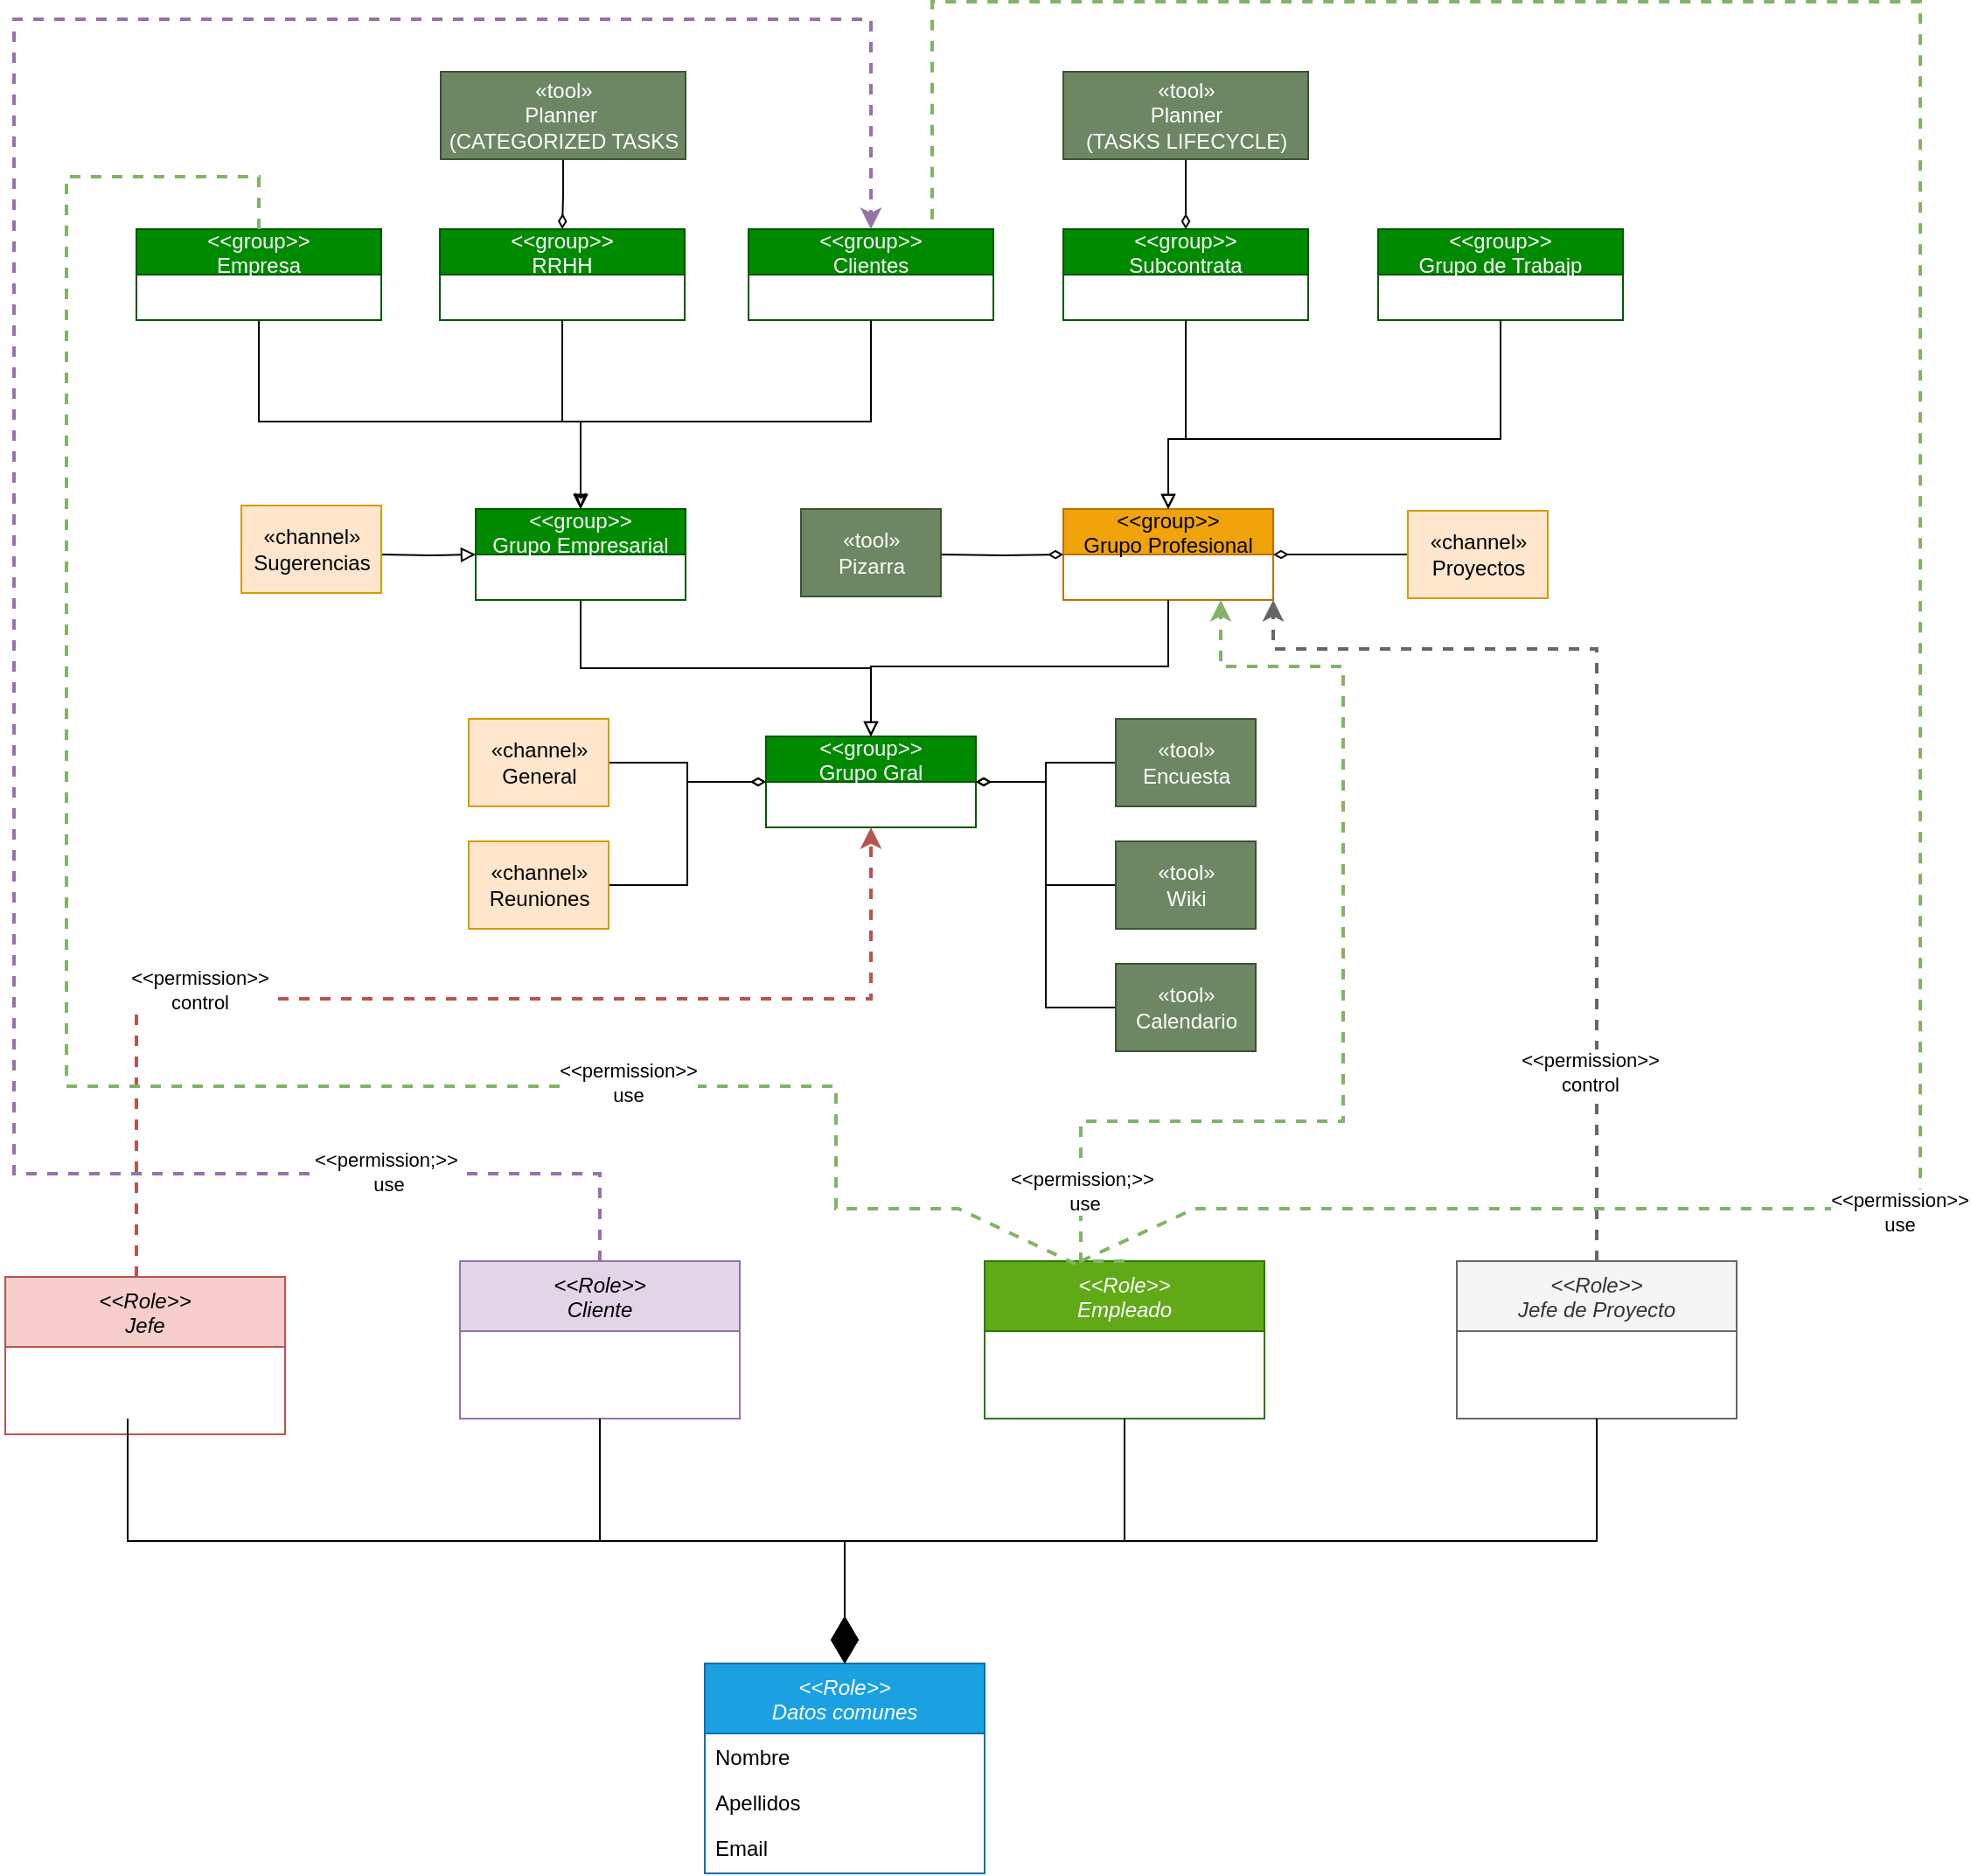 <mxfile version="16.1.2" type="device" pages="2"><diagram id="GxfPkGOHTLp28UfHwVgY" name="Page-1"><mxGraphModel dx="1240" dy="1959" grid="1" gridSize="10" guides="1" tooltips="1" connect="1" arrows="1" fold="1" page="1" pageScale="1" pageWidth="827" pageHeight="1169" math="0" shadow="0"><root><mxCell id="0"/><mxCell id="1" parent="0"/><mxCell id="g1RFFWvCyGkilMAGjrpK-51" style="edgeStyle=orthogonalEdgeStyle;rounded=0;orthogonalLoop=1;jettySize=auto;html=1;exitX=0.5;exitY=1;exitDx=0;exitDy=0;entryX=0.5;entryY=0;entryDx=0;entryDy=0;endArrow=block;endFill=0;" parent="1" source="g1RFFWvCyGkilMAGjrpK-1" target="g1RFFWvCyGkilMAGjrpK-13" edge="1"><mxGeometry relative="1" as="geometry"><Array as="points"><mxPoint x="170" y="180"/><mxPoint x="354" y="180"/></Array></mxGeometry></mxCell><mxCell id="g1RFFWvCyGkilMAGjrpK-1" value="&lt;&lt;group&gt;&gt;&#10;Empresa" style="swimlane;fontStyle=0;childLayout=stackLayout;horizontal=1;startSize=26;fillColor=#008a00;horizontalStack=0;resizeParent=1;resizeParentMax=0;resizeLast=0;collapsible=1;marginBottom=0;fontColor=#ffffff;strokeColor=#005700;" parent="1" vertex="1"><mxGeometry x="100" y="70" width="140" height="52" as="geometry"/></mxCell><mxCell id="g1RFFWvCyGkilMAGjrpK-60" style="edgeStyle=orthogonalEdgeStyle;rounded=0;orthogonalLoop=1;jettySize=auto;html=1;exitX=0.5;exitY=1;exitDx=0;exitDy=0;entryX=0.5;entryY=0;entryDx=0;entryDy=0;endArrow=block;endFill=0;" parent="1" source="g1RFFWvCyGkilMAGjrpK-13" target="g1RFFWvCyGkilMAGjrpK-59" edge="1"><mxGeometry relative="1" as="geometry"/></mxCell><mxCell id="g1RFFWvCyGkilMAGjrpK-13" value="&lt;&lt;group&gt;&gt;&#10;Grupo Empresarial" style="swimlane;fontStyle=0;childLayout=stackLayout;horizontal=1;startSize=26;fillColor=#008a00;horizontalStack=0;resizeParent=1;resizeParentMax=0;resizeLast=0;collapsible=1;marginBottom=0;fontColor=#ffffff;strokeColor=#005700;" parent="1" vertex="1"><mxGeometry x="294" y="230" width="120" height="52" as="geometry"/></mxCell><mxCell id="g1RFFWvCyGkilMAGjrpK-41" value="&lt;&lt;group&gt;&gt;&#10;Clientes" style="swimlane;fontStyle=0;childLayout=stackLayout;horizontal=1;startSize=26;fillColor=#008a00;horizontalStack=0;resizeParent=1;resizeParentMax=0;resizeLast=0;collapsible=1;marginBottom=0;fontColor=#ffffff;strokeColor=#005700;" parent="1" vertex="1"><mxGeometry x="450" y="70" width="140" height="52" as="geometry"/></mxCell><mxCell id="g1RFFWvCyGkilMAGjrpK-42" value="&lt;&lt;group&gt;&gt;&#10;Subcontrata" style="swimlane;fontStyle=0;childLayout=stackLayout;horizontal=1;startSize=26;fillColor=#008a00;horizontalStack=0;resizeParent=1;resizeParentMax=0;resizeLast=0;collapsible=1;marginBottom=0;fontColor=#ffffff;strokeColor=#005700;" parent="1" vertex="1"><mxGeometry x="630" y="70" width="140" height="52" as="geometry"/></mxCell><mxCell id="g1RFFWvCyGkilMAGjrpK-43" value="&lt;&lt;group&gt;&gt;&#10;RRHH" style="swimlane;fontStyle=0;childLayout=stackLayout;horizontal=1;startSize=26;fillColor=#008a00;horizontalStack=0;resizeParent=1;resizeParentMax=0;resizeLast=0;collapsible=1;marginBottom=0;fontColor=#ffffff;strokeColor=#005700;" parent="1" vertex="1"><mxGeometry x="273.5" y="70" width="140" height="52" as="geometry"/></mxCell><mxCell id="g1RFFWvCyGkilMAGjrpK-44" value="&lt;&lt;group&gt;&gt;&#10;Grupo Profesional" style="swimlane;fontStyle=0;childLayout=stackLayout;horizontal=1;startSize=26;fillColor=#f0a30a;horizontalStack=0;resizeParent=1;resizeParentMax=0;resizeLast=0;collapsible=1;marginBottom=0;fontColor=#000000;strokeColor=#BD7000;" parent="1" vertex="1"><mxGeometry x="630" y="230" width="120" height="52" as="geometry"/></mxCell><mxCell id="g1RFFWvCyGkilMAGjrpK-50" value="&lt;&lt;group&gt;&gt;&#10;Grupo de Trabajp" style="swimlane;fontStyle=0;childLayout=stackLayout;horizontal=1;startSize=26;fillColor=#008a00;horizontalStack=0;resizeParent=1;resizeParentMax=0;resizeLast=0;collapsible=1;marginBottom=0;fontColor=#ffffff;strokeColor=#005700;" parent="1" vertex="1"><mxGeometry x="810" y="70" width="140" height="52" as="geometry"/></mxCell><mxCell id="g1RFFWvCyGkilMAGjrpK-52" style="edgeStyle=orthogonalEdgeStyle;rounded=0;orthogonalLoop=1;jettySize=auto;html=1;exitX=0.5;exitY=1;exitDx=0;exitDy=0;endArrow=classicThin;endFill=0;entryX=0.5;entryY=0;entryDx=0;entryDy=0;" parent="1" source="g1RFFWvCyGkilMAGjrpK-41" target="g1RFFWvCyGkilMAGjrpK-13" edge="1"><mxGeometry relative="1" as="geometry"><mxPoint x="180" y="132" as="sourcePoint"/><mxPoint x="380" y="200" as="targetPoint"/><Array as="points"><mxPoint x="520" y="180"/><mxPoint x="354" y="180"/></Array></mxGeometry></mxCell><mxCell id="g1RFFWvCyGkilMAGjrpK-54" style="edgeStyle=orthogonalEdgeStyle;rounded=0;orthogonalLoop=1;jettySize=auto;html=1;exitX=0.5;exitY=1;exitDx=0;exitDy=0;entryX=0.5;entryY=0;entryDx=0;entryDy=0;endArrow=block;endFill=0;" parent="1" source="g1RFFWvCyGkilMAGjrpK-43" target="g1RFFWvCyGkilMAGjrpK-13" edge="1"><mxGeometry relative="1" as="geometry"><mxPoint x="200" y="152" as="sourcePoint"/><mxPoint x="384" y="260" as="targetPoint"/><Array as="points"><mxPoint x="344" y="180"/><mxPoint x="354" y="180"/></Array></mxGeometry></mxCell><mxCell id="g1RFFWvCyGkilMAGjrpK-55" style="edgeStyle=orthogonalEdgeStyle;rounded=0;orthogonalLoop=1;jettySize=auto;html=1;exitX=0.5;exitY=1;exitDx=0;exitDy=0;endArrow=block;endFill=0;" parent="1" source="g1RFFWvCyGkilMAGjrpK-50" target="g1RFFWvCyGkilMAGjrpK-44" edge="1"><mxGeometry relative="1" as="geometry"><mxPoint x="750" y="210" as="sourcePoint"/><mxPoint x="934" y="318" as="targetPoint"/><Array as="points"><mxPoint x="880" y="190"/><mxPoint x="690" y="190"/></Array></mxGeometry></mxCell><mxCell id="g1RFFWvCyGkilMAGjrpK-56" style="edgeStyle=orthogonalEdgeStyle;rounded=0;orthogonalLoop=1;jettySize=auto;html=1;exitX=0.5;exitY=1;exitDx=0;exitDy=0;entryX=0.5;entryY=0;entryDx=0;entryDy=0;endArrow=block;endFill=0;" parent="1" source="g1RFFWvCyGkilMAGjrpK-42" target="g1RFFWvCyGkilMAGjrpK-44" edge="1"><mxGeometry relative="1" as="geometry"><mxPoint x="400" y="282" as="sourcePoint"/><mxPoint x="584" y="390" as="targetPoint"/><Array as="points"><mxPoint x="700" y="190"/><mxPoint x="690" y="190"/></Array></mxGeometry></mxCell><mxCell id="g1RFFWvCyGkilMAGjrpK-58" style="edgeStyle=orthogonalEdgeStyle;rounded=0;orthogonalLoop=1;jettySize=auto;html=1;exitX=1;exitY=0.5;exitDx=0;exitDy=0;entryX=0;entryY=0.5;entryDx=0;entryDy=0;endArrow=block;endFill=0;" parent="1" target="g1RFFWvCyGkilMAGjrpK-13" edge="1"><mxGeometry relative="1" as="geometry"><mxPoint x="240" y="256.0" as="sourcePoint"/></mxGeometry></mxCell><mxCell id="g1RFFWvCyGkilMAGjrpK-59" value="&lt;&lt;group&gt;&gt;&#10;Grupo Gral" style="swimlane;fontStyle=0;childLayout=stackLayout;horizontal=1;startSize=26;fillColor=#008a00;horizontalStack=0;resizeParent=1;resizeParentMax=0;resizeLast=0;collapsible=1;marginBottom=0;fontColor=#ffffff;strokeColor=#005700;" parent="1" vertex="1"><mxGeometry x="460" y="360" width="120" height="52" as="geometry"/></mxCell><mxCell id="g1RFFWvCyGkilMAGjrpK-62" style="edgeStyle=orthogonalEdgeStyle;rounded=0;orthogonalLoop=1;jettySize=auto;html=1;exitX=0.5;exitY=1;exitDx=0;exitDy=0;endArrow=block;endFill=0;entryX=0.5;entryY=0;entryDx=0;entryDy=0;" parent="1" source="g1RFFWvCyGkilMAGjrpK-44" target="g1RFFWvCyGkilMAGjrpK-59" edge="1"><mxGeometry relative="1" as="geometry"><mxPoint x="364" y="292" as="sourcePoint"/><mxPoint x="560" y="340" as="targetPoint"/><Array as="points"><mxPoint x="690" y="320"/><mxPoint x="520" y="320"/></Array></mxGeometry></mxCell><mxCell id="g1RFFWvCyGkilMAGjrpK-65" style="edgeStyle=orthogonalEdgeStyle;rounded=0;orthogonalLoop=1;jettySize=auto;html=1;entryX=0;entryY=0.5;entryDx=0;entryDy=0;endArrow=diamondThin;endFill=0;strokeWidth=1;" parent="1" target="g1RFFWvCyGkilMAGjrpK-44" edge="1"><mxGeometry relative="1" as="geometry"><mxPoint x="560" y="256.0" as="sourcePoint"/></mxGeometry></mxCell><mxCell id="g1RFFWvCyGkilMAGjrpK-67" value="«tool»&lt;br&gt;Pizarra" style="html=1;fillColor=#6d8764;fontColor=#ffffff;strokeColor=#3A5431;" parent="1" vertex="1"><mxGeometry x="480" y="230" width="80" height="50" as="geometry"/></mxCell><mxCell id="g1RFFWvCyGkilMAGjrpK-79" style="edgeStyle=orthogonalEdgeStyle;rounded=0;orthogonalLoop=1;jettySize=auto;html=1;exitX=1;exitY=0.5;exitDx=0;exitDy=0;endArrow=diamondThin;endFill=0;strokeWidth=1;entryX=0;entryY=0.5;entryDx=0;entryDy=0;" parent="1" source="g1RFFWvCyGkilMAGjrpK-68" target="g1RFFWvCyGkilMAGjrpK-59" edge="1"><mxGeometry relative="1" as="geometry"><mxPoint x="440" y="410" as="targetPoint"/></mxGeometry></mxCell><mxCell id="g1RFFWvCyGkilMAGjrpK-68" value="«channel»&lt;br&gt;Reuniones" style="html=1;fillColor=#ffe6cc;strokeColor=#d79b00;" parent="1" vertex="1"><mxGeometry x="290" y="420" width="80" height="50" as="geometry"/></mxCell><mxCell id="g1RFFWvCyGkilMAGjrpK-69" value="«channel»&lt;br&gt;Sugerencias" style="html=1;fillColor=#ffe6cc;strokeColor=#d79b00;" parent="1" vertex="1"><mxGeometry x="160" y="228" width="80" height="50" as="geometry"/></mxCell><mxCell id="g1RFFWvCyGkilMAGjrpK-78" style="edgeStyle=orthogonalEdgeStyle;rounded=0;orthogonalLoop=1;jettySize=auto;html=1;exitX=1;exitY=0.5;exitDx=0;exitDy=0;entryX=0;entryY=0.5;entryDx=0;entryDy=0;endArrow=diamondThin;endFill=0;strokeWidth=1;" parent="1" source="g1RFFWvCyGkilMAGjrpK-70" target="g1RFFWvCyGkilMAGjrpK-59" edge="1"><mxGeometry relative="1" as="geometry"/></mxCell><mxCell id="g1RFFWvCyGkilMAGjrpK-70" value="«channel»&lt;br&gt;General" style="html=1;fillColor=#ffe6cc;strokeColor=#d79b00;" parent="1" vertex="1"><mxGeometry x="290" y="350" width="80" height="50" as="geometry"/></mxCell><mxCell id="g1RFFWvCyGkilMAGjrpK-73" style="edgeStyle=orthogonalEdgeStyle;rounded=0;orthogonalLoop=1;jettySize=auto;html=1;endArrow=diamondThin;endFill=0;strokeWidth=1;" parent="1" target="g1RFFWvCyGkilMAGjrpK-44" edge="1"><mxGeometry relative="1" as="geometry"><mxPoint x="827" y="256.048" as="sourcePoint"/><Array as="points"><mxPoint x="800" y="256"/><mxPoint x="800" y="256"/></Array></mxGeometry></mxCell><mxCell id="g1RFFWvCyGkilMAGjrpK-82" style="edgeStyle=orthogonalEdgeStyle;rounded=0;orthogonalLoop=1;jettySize=auto;html=1;exitX=0;exitY=0.5;exitDx=0;exitDy=0;entryX=1;entryY=0.5;entryDx=0;entryDy=0;endArrow=diamondThin;endFill=0;strokeWidth=1;" parent="1" source="g1RFFWvCyGkilMAGjrpK-74" target="g1RFFWvCyGkilMAGjrpK-59" edge="1"><mxGeometry relative="1" as="geometry"/></mxCell><mxCell id="g1RFFWvCyGkilMAGjrpK-74" value="«tool»&lt;br&gt;Calendario" style="html=1;fillColor=#6d8764;fontColor=#ffffff;strokeColor=#3A5431;" parent="1" vertex="1"><mxGeometry x="660" y="490" width="80" height="50" as="geometry"/></mxCell><mxCell id="g1RFFWvCyGkilMAGjrpK-81" style="edgeStyle=orthogonalEdgeStyle;rounded=0;orthogonalLoop=1;jettySize=auto;html=1;exitX=0;exitY=0.5;exitDx=0;exitDy=0;endArrow=diamondThin;endFill=0;strokeWidth=1;entryX=1;entryY=0.5;entryDx=0;entryDy=0;" parent="1" source="g1RFFWvCyGkilMAGjrpK-75" target="g1RFFWvCyGkilMAGjrpK-59" edge="1"><mxGeometry relative="1" as="geometry"><mxPoint x="620" y="410" as="targetPoint"/></mxGeometry></mxCell><mxCell id="g1RFFWvCyGkilMAGjrpK-75" value="«tool»&lt;br&gt;Wiki" style="html=1;fillColor=#6d8764;fontColor=#ffffff;strokeColor=#3A5431;" parent="1" vertex="1"><mxGeometry x="660" y="420" width="80" height="50" as="geometry"/></mxCell><mxCell id="g1RFFWvCyGkilMAGjrpK-80" style="edgeStyle=orthogonalEdgeStyle;rounded=0;orthogonalLoop=1;jettySize=auto;html=1;exitX=0;exitY=0.5;exitDx=0;exitDy=0;entryX=1;entryY=0.5;entryDx=0;entryDy=0;endArrow=diamondThin;endFill=0;strokeWidth=1;" parent="1" source="g1RFFWvCyGkilMAGjrpK-76" target="g1RFFWvCyGkilMAGjrpK-59" edge="1"><mxGeometry relative="1" as="geometry"/></mxCell><mxCell id="g1RFFWvCyGkilMAGjrpK-76" value="«tool»&lt;br&gt;Encuesta" style="html=1;fillColor=#6d8764;fontColor=#ffffff;strokeColor=#3A5431;" parent="1" vertex="1"><mxGeometry x="660" y="350" width="80" height="50" as="geometry"/></mxCell><mxCell id="g1RFFWvCyGkilMAGjrpK-77" value="«channel»&lt;br&gt;Proyectos" style="html=1;fillColor=#ffe6cc;strokeColor=#d79b00;" parent="1" vertex="1"><mxGeometry x="827" y="231" width="80" height="50" as="geometry"/></mxCell><mxCell id="g1RFFWvCyGkilMAGjrpK-88" style="edgeStyle=orthogonalEdgeStyle;rounded=0;orthogonalLoop=1;jettySize=auto;html=1;entryX=0.5;entryY=0;entryDx=0;entryDy=0;endArrow=diamondThin;endFill=0;strokeWidth=1;" parent="1" source="g1RFFWvCyGkilMAGjrpK-84" target="g1RFFWvCyGkilMAGjrpK-43" edge="1"><mxGeometry relative="1" as="geometry"/></mxCell><mxCell id="g1RFFWvCyGkilMAGjrpK-84" value="«tool»&lt;br&gt;Planner&amp;nbsp;&lt;br&gt;(CATEGORIZED TASKS" style="html=1;fillColor=#6d8764;fontColor=#ffffff;strokeColor=#3A5431;" parent="1" vertex="1"><mxGeometry x="274" y="-20" width="140" height="50" as="geometry"/></mxCell><mxCell id="g1RFFWvCyGkilMAGjrpK-89" style="edgeStyle=orthogonalEdgeStyle;rounded=0;orthogonalLoop=1;jettySize=auto;html=1;entryX=0.5;entryY=0;entryDx=0;entryDy=0;endArrow=diamondThin;endFill=0;strokeWidth=1;" parent="1" source="g1RFFWvCyGkilMAGjrpK-87" target="g1RFFWvCyGkilMAGjrpK-42" edge="1"><mxGeometry relative="1" as="geometry"/></mxCell><mxCell id="g1RFFWvCyGkilMAGjrpK-87" value="«tool»&lt;br&gt;Planner&lt;br&gt;(TASKS LIFECYCLE)" style="html=1;fillColor=#6d8764;fontColor=#ffffff;strokeColor=#3A5431;" parent="1" vertex="1"><mxGeometry x="630" y="-20" width="140" height="50" as="geometry"/></mxCell><mxCell id="ho-0aEPIAsL0U9mCBBXx-17" style="edgeStyle=orthogonalEdgeStyle;rounded=0;orthogonalLoop=1;jettySize=auto;html=1;exitX=0.5;exitY=0;exitDx=0;exitDy=0;entryX=0.5;entryY=0;entryDx=0;entryDy=0;dashed=1;fillColor=#e1d5e7;strokeColor=#9673a6;strokeWidth=2;" parent="1" source="ho-0aEPIAsL0U9mCBBXx-1" target="g1RFFWvCyGkilMAGjrpK-41" edge="1"><mxGeometry relative="1" as="geometry"><Array as="points"><mxPoint x="365" y="610"/><mxPoint x="30" y="610"/><mxPoint x="30" y="-50"/><mxPoint x="520" y="-50"/></Array></mxGeometry></mxCell><mxCell id="ho-0aEPIAsL0U9mCBBXx-18" value="&amp;lt;&amp;lt;permission;&amp;gt;&amp;gt;&amp;nbsp;&lt;br&gt;use" style="edgeLabel;html=1;align=center;verticalAlign=middle;resizable=0;points=[];" parent="ho-0aEPIAsL0U9mCBBXx-17" vertex="1" connectable="0"><mxGeometry x="-0.792" y="-1" relative="1" as="geometry"><mxPoint x="1" as="offset"/></mxGeometry></mxCell><mxCell id="ho-0aEPIAsL0U9mCBBXx-1" value="&lt;&lt;Role&gt;&gt;&#10;Cliente" style="swimlane;fontStyle=2;align=center;verticalAlign=top;childLayout=stackLayout;horizontal=1;startSize=40;horizontalStack=0;resizeParent=1;resizeLast=0;collapsible=1;marginBottom=0;rounded=0;shadow=0;strokeWidth=1;fillColor=#e1d5e7;strokeColor=#9673a6;" parent="1" vertex="1"><mxGeometry x="285" y="660" width="160" height="90" as="geometry"><mxRectangle x="230" y="140" width="160" height="26" as="alternateBounds"/></mxGeometry></mxCell><mxCell id="ho-0aEPIAsL0U9mCBBXx-2" value="&lt;&lt;Role&gt;&gt;&#10;Empleado" style="swimlane;fontStyle=2;align=center;verticalAlign=top;childLayout=stackLayout;horizontal=1;startSize=40;horizontalStack=0;resizeParent=1;resizeLast=0;collapsible=1;marginBottom=0;rounded=0;shadow=0;strokeWidth=1;fillColor=#60a917;fontColor=#ffffff;strokeColor=#2D7600;" parent="1" vertex="1"><mxGeometry x="585" y="660" width="160" height="90" as="geometry"><mxRectangle x="230" y="140" width="160" height="26" as="alternateBounds"/></mxGeometry></mxCell><mxCell id="ho-0aEPIAsL0U9mCBBXx-28" style="edgeStyle=orthogonalEdgeStyle;rounded=0;orthogonalLoop=1;jettySize=auto;html=1;exitX=0.5;exitY=0;exitDx=0;exitDy=0;entryX=1;entryY=1;entryDx=0;entryDy=0;dashed=1;strokeWidth=2;fillColor=#f5f5f5;strokeColor=#666666;" parent="1" source="ho-0aEPIAsL0U9mCBBXx-3" target="g1RFFWvCyGkilMAGjrpK-44" edge="1"><mxGeometry relative="1" as="geometry"><Array as="points"><mxPoint x="935" y="310"/><mxPoint x="750" y="310"/></Array></mxGeometry></mxCell><mxCell id="ho-0aEPIAsL0U9mCBBXx-29" value="&amp;lt;&amp;lt;permission&amp;gt;&amp;gt;&lt;br&gt;control" style="edgeLabel;html=1;align=center;verticalAlign=middle;resizable=0;points=[];" parent="ho-0aEPIAsL0U9mCBBXx-28" vertex="1" connectable="0"><mxGeometry x="-0.615" y="4" relative="1" as="geometry"><mxPoint as="offset"/></mxGeometry></mxCell><mxCell id="ho-0aEPIAsL0U9mCBBXx-3" value="&lt;&lt;Role&gt;&gt;&#10;Jefe de Proyecto" style="swimlane;fontStyle=2;align=center;verticalAlign=top;childLayout=stackLayout;horizontal=1;startSize=40;horizontalStack=0;resizeParent=1;resizeLast=0;collapsible=1;marginBottom=0;rounded=0;shadow=0;strokeWidth=1;fillColor=#f5f5f5;fontColor=#333333;strokeColor=#666666;" parent="1" vertex="1"><mxGeometry x="855" y="660" width="160" height="90" as="geometry"><mxRectangle x="230" y="140" width="160" height="26" as="alternateBounds"/></mxGeometry></mxCell><mxCell id="ho-0aEPIAsL0U9mCBBXx-15" style="edgeStyle=orthogonalEdgeStyle;rounded=0;orthogonalLoop=1;jettySize=auto;html=1;entryX=0.5;entryY=1;entryDx=0;entryDy=0;dashed=1;strokeWidth=2;fillColor=#f8cecc;strokeColor=#b85450;" parent="1" source="ho-0aEPIAsL0U9mCBBXx-4" target="g1RFFWvCyGkilMAGjrpK-59" edge="1"><mxGeometry relative="1" as="geometry"><Array as="points"><mxPoint x="100" y="510"/><mxPoint x="520" y="510"/></Array></mxGeometry></mxCell><mxCell id="ho-0aEPIAsL0U9mCBBXx-16" value="&amp;lt;&amp;lt;permission&amp;gt;&amp;gt;&lt;br&gt;control" style="edgeLabel;html=1;align=center;verticalAlign=middle;resizable=0;points=[];" parent="ho-0aEPIAsL0U9mCBBXx-15" vertex="1" connectable="0"><mxGeometry x="-0.425" y="5" relative="1" as="geometry"><mxPoint as="offset"/></mxGeometry></mxCell><mxCell id="ho-0aEPIAsL0U9mCBBXx-4" value="&lt;&lt;Role&gt;&gt;&#10;Jefe" style="swimlane;fontStyle=2;align=center;verticalAlign=top;childLayout=stackLayout;horizontal=1;startSize=40;horizontalStack=0;resizeParent=1;resizeLast=0;collapsible=1;marginBottom=0;rounded=0;shadow=0;strokeWidth=1;fillColor=#f8cecc;strokeColor=#b85450;" parent="1" vertex="1"><mxGeometry x="25" y="669" width="160" height="90" as="geometry"><mxRectangle x="230" y="140" width="160" height="26" as="alternateBounds"/></mxGeometry></mxCell><mxCell id="ho-0aEPIAsL0U9mCBBXx-5" value="&lt;&lt;Role&gt;&gt;&#10;Datos comunes" style="swimlane;fontStyle=2;align=center;verticalAlign=top;childLayout=stackLayout;horizontal=1;startSize=40;horizontalStack=0;resizeParent=1;resizeLast=0;collapsible=1;marginBottom=0;rounded=0;shadow=0;strokeWidth=1;fillColor=#1ba1e2;fontColor=#ffffff;strokeColor=#006EAF;" parent="1" vertex="1"><mxGeometry x="425" y="890" width="160" height="120" as="geometry"><mxRectangle x="230" y="140" width="160" height="26" as="alternateBounds"/></mxGeometry></mxCell><mxCell id="ho-0aEPIAsL0U9mCBBXx-6" value="Nombre" style="text;align=left;verticalAlign=top;spacingLeft=4;spacingRight=4;overflow=hidden;rotatable=0;points=[[0,0.5],[1,0.5]];portConstraint=eastwest;" parent="ho-0aEPIAsL0U9mCBBXx-5" vertex="1"><mxGeometry y="40" width="160" height="26" as="geometry"/></mxCell><mxCell id="ho-0aEPIAsL0U9mCBBXx-7" value="Apellidos" style="text;align=left;verticalAlign=top;spacingLeft=4;spacingRight=4;overflow=hidden;rotatable=0;points=[[0,0.5],[1,0.5]];portConstraint=eastwest;rounded=0;shadow=0;html=0;" parent="ho-0aEPIAsL0U9mCBBXx-5" vertex="1"><mxGeometry y="66" width="160" height="26" as="geometry"/></mxCell><mxCell id="ho-0aEPIAsL0U9mCBBXx-8" value="Email " style="text;align=left;verticalAlign=top;spacingLeft=4;spacingRight=4;overflow=hidden;rotatable=0;points=[[0,0.5],[1,0.5]];portConstraint=eastwest;rounded=0;shadow=0;html=0;" parent="ho-0aEPIAsL0U9mCBBXx-5" vertex="1"><mxGeometry y="92" width="160" height="24" as="geometry"/></mxCell><mxCell id="ho-0aEPIAsL0U9mCBBXx-11" value="" style="endArrow=diamondThin;endFill=1;endSize=24;html=1;rounded=0;strokeColor=#000000;entryX=0.5;entryY=0;entryDx=0;entryDy=0;exitX=0.5;exitY=1;exitDx=0;exitDy=0;" parent="1" target="ho-0aEPIAsL0U9mCBBXx-5" edge="1"><mxGeometry width="160" relative="1" as="geometry"><mxPoint x="95" y="750" as="sourcePoint"/><mxPoint x="575" y="920" as="targetPoint"/><Array as="points"><mxPoint x="95" y="820"/><mxPoint x="505" y="820"/></Array></mxGeometry></mxCell><mxCell id="ho-0aEPIAsL0U9mCBBXx-12" value="" style="endArrow=diamondThin;endFill=1;endSize=24;html=1;rounded=0;strokeColor=#000000;exitX=0.5;exitY=1;exitDx=0;exitDy=0;" parent="1" source="ho-0aEPIAsL0U9mCBBXx-1" edge="1"><mxGeometry width="160" relative="1" as="geometry"><mxPoint x="105" y="760" as="sourcePoint"/><mxPoint x="505" y="890" as="targetPoint"/><Array as="points"><mxPoint x="365" y="820"/><mxPoint x="505" y="820"/></Array></mxGeometry></mxCell><mxCell id="ho-0aEPIAsL0U9mCBBXx-13" value="" style="endArrow=diamondThin;endFill=1;endSize=24;html=1;rounded=0;strokeColor=#000000;exitX=0.5;exitY=1;exitDx=0;exitDy=0;entryX=0.5;entryY=0;entryDx=0;entryDy=0;" parent="1" source="ho-0aEPIAsL0U9mCBBXx-3" target="ho-0aEPIAsL0U9mCBBXx-5" edge="1"><mxGeometry width="160" relative="1" as="geometry"><mxPoint x="955" y="860" as="sourcePoint"/><mxPoint x="1095" y="1000.0" as="targetPoint"/><Array as="points"><mxPoint x="935" y="820"/><mxPoint x="505" y="820"/></Array></mxGeometry></mxCell><mxCell id="ho-0aEPIAsL0U9mCBBXx-14" value="" style="endArrow=diamondThin;endFill=1;endSize=24;html=1;rounded=0;strokeColor=#000000;exitX=0.5;exitY=1;exitDx=0;exitDy=0;entryX=0.5;entryY=0;entryDx=0;entryDy=0;" parent="1" source="ho-0aEPIAsL0U9mCBBXx-2" target="ho-0aEPIAsL0U9mCBBXx-5" edge="1"><mxGeometry width="160" relative="1" as="geometry"><mxPoint x="695" y="890" as="sourcePoint"/><mxPoint x="835" y="1030.0" as="targetPoint"/><Array as="points"><mxPoint x="665" y="820"/><mxPoint x="505" y="820"/></Array></mxGeometry></mxCell><mxCell id="ho-0aEPIAsL0U9mCBBXx-20" style="edgeStyle=orthogonalEdgeStyle;rounded=0;orthogonalLoop=1;jettySize=auto;html=1;exitX=0.5;exitY=0;exitDx=0;exitDy=0;entryX=0.75;entryY=1;entryDx=0;entryDy=0;dashed=1;fillColor=#d5e8d4;strokeColor=#82b366;strokeWidth=2;" parent="1" source="ho-0aEPIAsL0U9mCBBXx-2" target="g1RFFWvCyGkilMAGjrpK-44" edge="1"><mxGeometry relative="1" as="geometry"><mxPoint x="375" y="670" as="sourcePoint"/><mxPoint x="530" y="80" as="targetPoint"/><Array as="points"><mxPoint x="640" y="660"/><mxPoint x="640" y="580"/><mxPoint x="790" y="580"/><mxPoint x="790" y="320"/><mxPoint x="720" y="320"/></Array></mxGeometry></mxCell><mxCell id="ho-0aEPIAsL0U9mCBBXx-21" value="&amp;lt;&amp;lt;permission;&amp;gt;&amp;gt;&amp;nbsp;&lt;br&gt;use" style="edgeLabel;html=1;align=center;verticalAlign=middle;resizable=0;points=[];" parent="ho-0aEPIAsL0U9mCBBXx-20" vertex="1" connectable="0"><mxGeometry x="-0.792" y="-1" relative="1" as="geometry"><mxPoint x="1" as="offset"/></mxGeometry></mxCell><mxCell id="ho-0aEPIAsL0U9mCBBXx-22" value="" style="endArrow=none;dashed=1;html=1;strokeWidth=2;rounded=0;exitX=0.325;exitY=0.017;exitDx=0;exitDy=0;exitPerimeter=0;entryX=0.5;entryY=0;entryDx=0;entryDy=0;fillColor=#d5e8d4;strokeColor=#82b366;" parent="1" source="ho-0aEPIAsL0U9mCBBXx-2" target="g1RFFWvCyGkilMAGjrpK-1" edge="1"><mxGeometry width="50" height="50" relative="1" as="geometry"><mxPoint x="730" y="380" as="sourcePoint"/><mxPoint x="780" y="330" as="targetPoint"/><Array as="points"><mxPoint x="570" y="630"/><mxPoint x="500" y="630"/><mxPoint x="500" y="560"/><mxPoint x="60" y="560"/><mxPoint x="60" y="280"/><mxPoint x="60" y="70"/><mxPoint x="60" y="40"/><mxPoint x="170" y="40"/></Array></mxGeometry></mxCell><mxCell id="ho-0aEPIAsL0U9mCBBXx-23" value="&lt;span style=&quot;color: rgba(0 , 0 , 0 , 0) ; font-family: monospace ; font-size: 0px ; background-color: rgb(248 , 249 , 250)&quot;&gt;%3CmxGraphModel%3E%3Croot%3E%3CmxCell%20id%3D%220%22%2F%3E%3CmxCell%20id%3D%221%22%20parent%3D%220%22%2F%3E%3CmxCell%20id%3D%222%22%20value%3D%22%26amp%3Blt%3B%26amp%3Blt%3Bpermission%3B%26amp%3Bgt%3B%26amp%3Bgt%3B%26amp%3Bnbsp%3B%26lt%3Bbr%26gt%3Buse%22%20style%3D%22edgeLabel%3Bhtml%3D1%3Balign%3Dcenter%3BverticalAlign%3Dmiddle%3Bresizable%3D0%3Bpoints%3D%5B%5D%3B%22%20vertex%3D%221%22%20connectable%3D%220%22%20parent%3D%221%22%3E%3CmxGeometry%20x%3D%22642%22%20y%3D%22620.714%22%20as%3D%22geometry%22%2F%3E%3C%2FmxCell%3E%3C%2Froot%3E%3C%2FmxGraphModel%3E&amp;lt;&amp;lt;&lt;/span&gt;" style="edgeLabel;html=1;align=center;verticalAlign=middle;resizable=0;points=[];" parent="ho-0aEPIAsL0U9mCBBXx-22" vertex="1" connectable="0"><mxGeometry x="-0.523" y="3" relative="1" as="geometry"><mxPoint as="offset"/></mxGeometry></mxCell><mxCell id="ho-0aEPIAsL0U9mCBBXx-24" value="&amp;lt;&amp;lt;permission&amp;gt;&amp;gt;&lt;br&gt;use" style="edgeLabel;html=1;align=center;verticalAlign=middle;resizable=0;points=[];" parent="ho-0aEPIAsL0U9mCBBXx-22" vertex="1" connectable="0"><mxGeometry x="-0.493" y="-2" relative="1" as="geometry"><mxPoint as="offset"/></mxGeometry></mxCell><mxCell id="ho-0aEPIAsL0U9mCBBXx-25" value="" style="endArrow=none;dashed=1;html=1;strokeWidth=2;rounded=0;entryX=0.75;entryY=0;entryDx=0;entryDy=0;fillColor=#d5e8d4;strokeColor=#82b366;" parent="1" target="g1RFFWvCyGkilMAGjrpK-41" edge="1"><mxGeometry width="50" height="50" relative="1" as="geometry"><mxPoint x="640" y="660" as="sourcePoint"/><mxPoint x="180" y="80" as="targetPoint"/><Array as="points"><mxPoint x="705" y="630"/><mxPoint x="1120" y="630"/><mxPoint x="1120" y="580"/><mxPoint x="1120" y="410"/><mxPoint x="1120" y="120"/><mxPoint x="1120" y="-60"/><mxPoint x="555" y="-60"/></Array></mxGeometry></mxCell><mxCell id="ho-0aEPIAsL0U9mCBBXx-26" value="&lt;span style=&quot;color: rgba(0 , 0 , 0 , 0) ; font-family: monospace ; font-size: 0px ; background-color: rgb(248 , 249 , 250)&quot;&gt;%3CmxGraphModel%3E%3Croot%3E%3CmxCell%20id%3D%220%22%2F%3E%3CmxCell%20id%3D%221%22%20parent%3D%220%22%2F%3E%3CmxCell%20id%3D%222%22%20value%3D%22%26amp%3Blt%3B%26amp%3Blt%3Bpermission%3B%26amp%3Bgt%3B%26amp%3Bgt%3B%26amp%3Bnbsp%3B%26lt%3Bbr%26gt%3Buse%22%20style%3D%22edgeLabel%3Bhtml%3D1%3Balign%3Dcenter%3BverticalAlign%3Dmiddle%3Bresizable%3D0%3Bpoints%3D%5B%5D%3B%22%20vertex%3D%221%22%20connectable%3D%220%22%20parent%3D%221%22%3E%3CmxGeometry%20x%3D%22642%22%20y%3D%22620.714%22%20as%3D%22geometry%22%2F%3E%3C%2FmxCell%3E%3C%2Froot%3E%3C%2FmxGraphModel%3E&amp;lt;&amp;lt;&lt;/span&gt;" style="edgeLabel;html=1;align=center;verticalAlign=middle;resizable=0;points=[];" parent="ho-0aEPIAsL0U9mCBBXx-25" vertex="1" connectable="0"><mxGeometry x="-0.523" y="3" relative="1" as="geometry"><mxPoint as="offset"/></mxGeometry></mxCell><mxCell id="ho-0aEPIAsL0U9mCBBXx-27" value="&amp;lt;&amp;lt;permission&amp;gt;&amp;gt;&lt;br&gt;use" style="edgeLabel;html=1;align=center;verticalAlign=middle;resizable=0;points=[];" parent="ho-0aEPIAsL0U9mCBBXx-25" vertex="1" connectable="0"><mxGeometry x="-0.493" y="-2" relative="1" as="geometry"><mxPoint as="offset"/></mxGeometry></mxCell></root></mxGraphModel></diagram><diagram id="F0gjDMFH9Ub2PMjHvfnV" name="Page-2"><mxGraphModel dx="1038" dy="539" grid="1" gridSize="10" guides="1" tooltips="1" connect="1" arrows="1" fold="1" page="1" pageScale="1" pageWidth="827" pageHeight="1169" math="0" shadow="0"><root><mxCell id="Jxj8cFNe-vN5IqJW3n-Z-0"/><mxCell id="Jxj8cFNe-vN5IqJW3n-Z-1" parent="Jxj8cFNe-vN5IqJW3n-Z-0"/></root></mxGraphModel></diagram></mxfile>